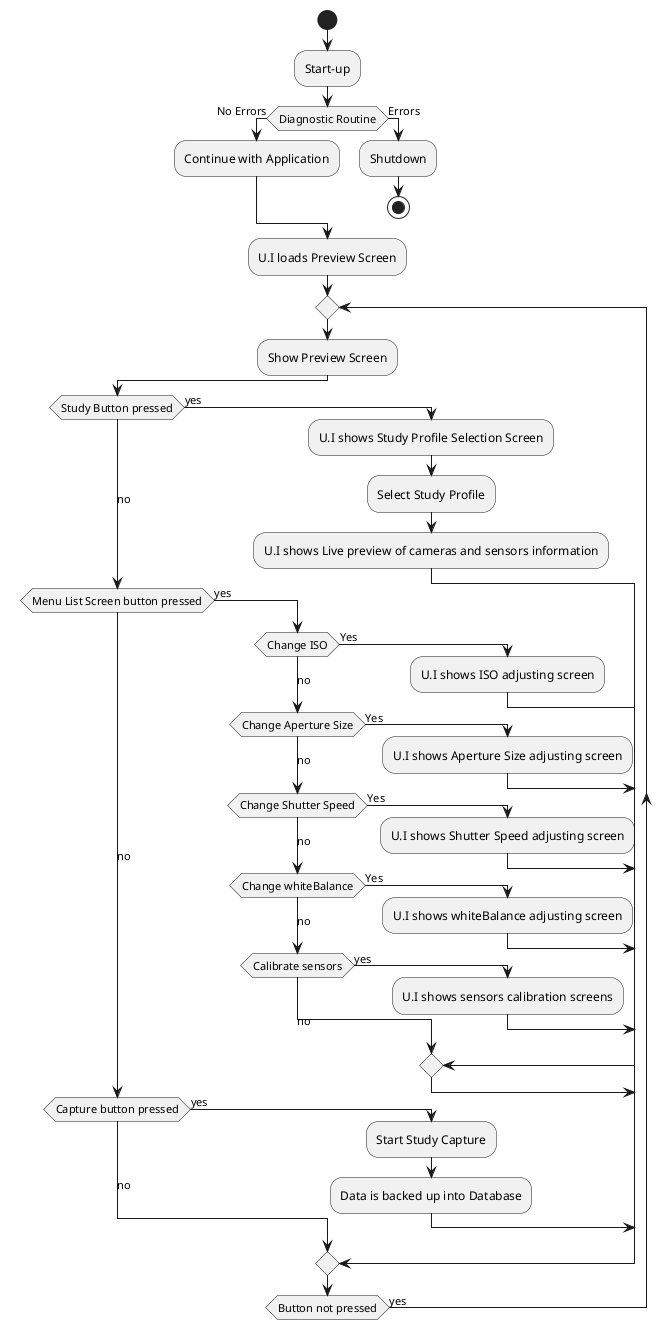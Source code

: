 @startuml
!pragma useVerticalIf on
start
:Start-up;
if(Diagnostic Routine) then (No Errors)
:Continue with Application;
else (Errors)
:Shutdown;
stop
endif
:U.I loads Preview Screen;
repeat
:Show Preview Screen;
if(Study Button pressed) then (yes)
 :U.I shows Study Profile Selection Screen;
 :Select Study Profile;
 :U.I shows Live preview of cameras and sensors information;
 
(no) elseif (Menu List Screen button pressed) then (yes)
if(Change ISO) then (Yes)
 :U.I shows ISO adjusting screen;
 (no) elseif(Change Aperture Size) then (Yes)
 :U.I shows Aperture Size adjusting screen;
 (no) elseif(Change Shutter Speed) then (Yes)
 :U.I shows Shutter Speed adjusting screen;
 (no) elseif(Change whiteBalance) then (Yes)
 :U.I shows whiteBalance adjusting screen;
(no) elseif (Calibrate sensors) then (yes)
:U.I shows sensors calibration screens;
else (no)
 endif
(no) elseif(Capture button pressed) is (yes)
:Start Study Capture;
 :Data is backed up into Database;
else (no)
endif
repeat while (Button not pressed) is (yes)
@endum
